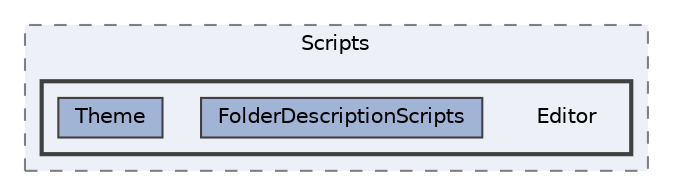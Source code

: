 digraph "Bloberts/Scripts/Editor"
{
 // LATEX_PDF_SIZE
  bgcolor="transparent";
  edge [fontname=Helvetica,fontsize=10,labelfontname=Helvetica,labelfontsize=10];
  node [fontname=Helvetica,fontsize=10,shape=box,height=0.2,width=0.4];
  compound=true
  subgraph clusterdir_b017b23b6c166943dedabb93b8dc1c36 {
    graph [ bgcolor="#edf0f7", pencolor="grey50", label="Scripts", fontname=Helvetica,fontsize=10 style="filled,dashed", URL="dir_b017b23b6c166943dedabb93b8dc1c36.html",tooltip=""]
  subgraph clusterdir_52a388f1ab8637e677d93c5de57329e3 {
    graph [ bgcolor="#edf0f7", pencolor="grey25", label="", fontname=Helvetica,fontsize=10 style="filled,bold", URL="dir_52a388f1ab8637e677d93c5de57329e3.html",tooltip=""]
    dir_52a388f1ab8637e677d93c5de57329e3 [shape=plaintext, label="Editor"];
  dir_7ee94e1791b45b5da05df045271ce6ed [label="FolderDescriptionScripts", fillcolor="#a2b4d6", color="grey25", style="filled", URL="dir_7ee94e1791b45b5da05df045271ce6ed.html",tooltip=""];
  dir_c5ca8775572fd8ee0423b3fc587f06d1 [label="Theme", fillcolor="#a2b4d6", color="grey25", style="filled", URL="dir_c5ca8775572fd8ee0423b3fc587f06d1.html",tooltip=""];
  }
  }
}
